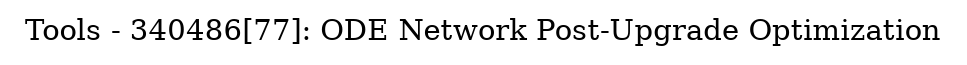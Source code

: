 digraph G {
    label = "Tools - 340486[77]: ODE Network Post-Upgrade Optimization";
    ranksep = .1
}
